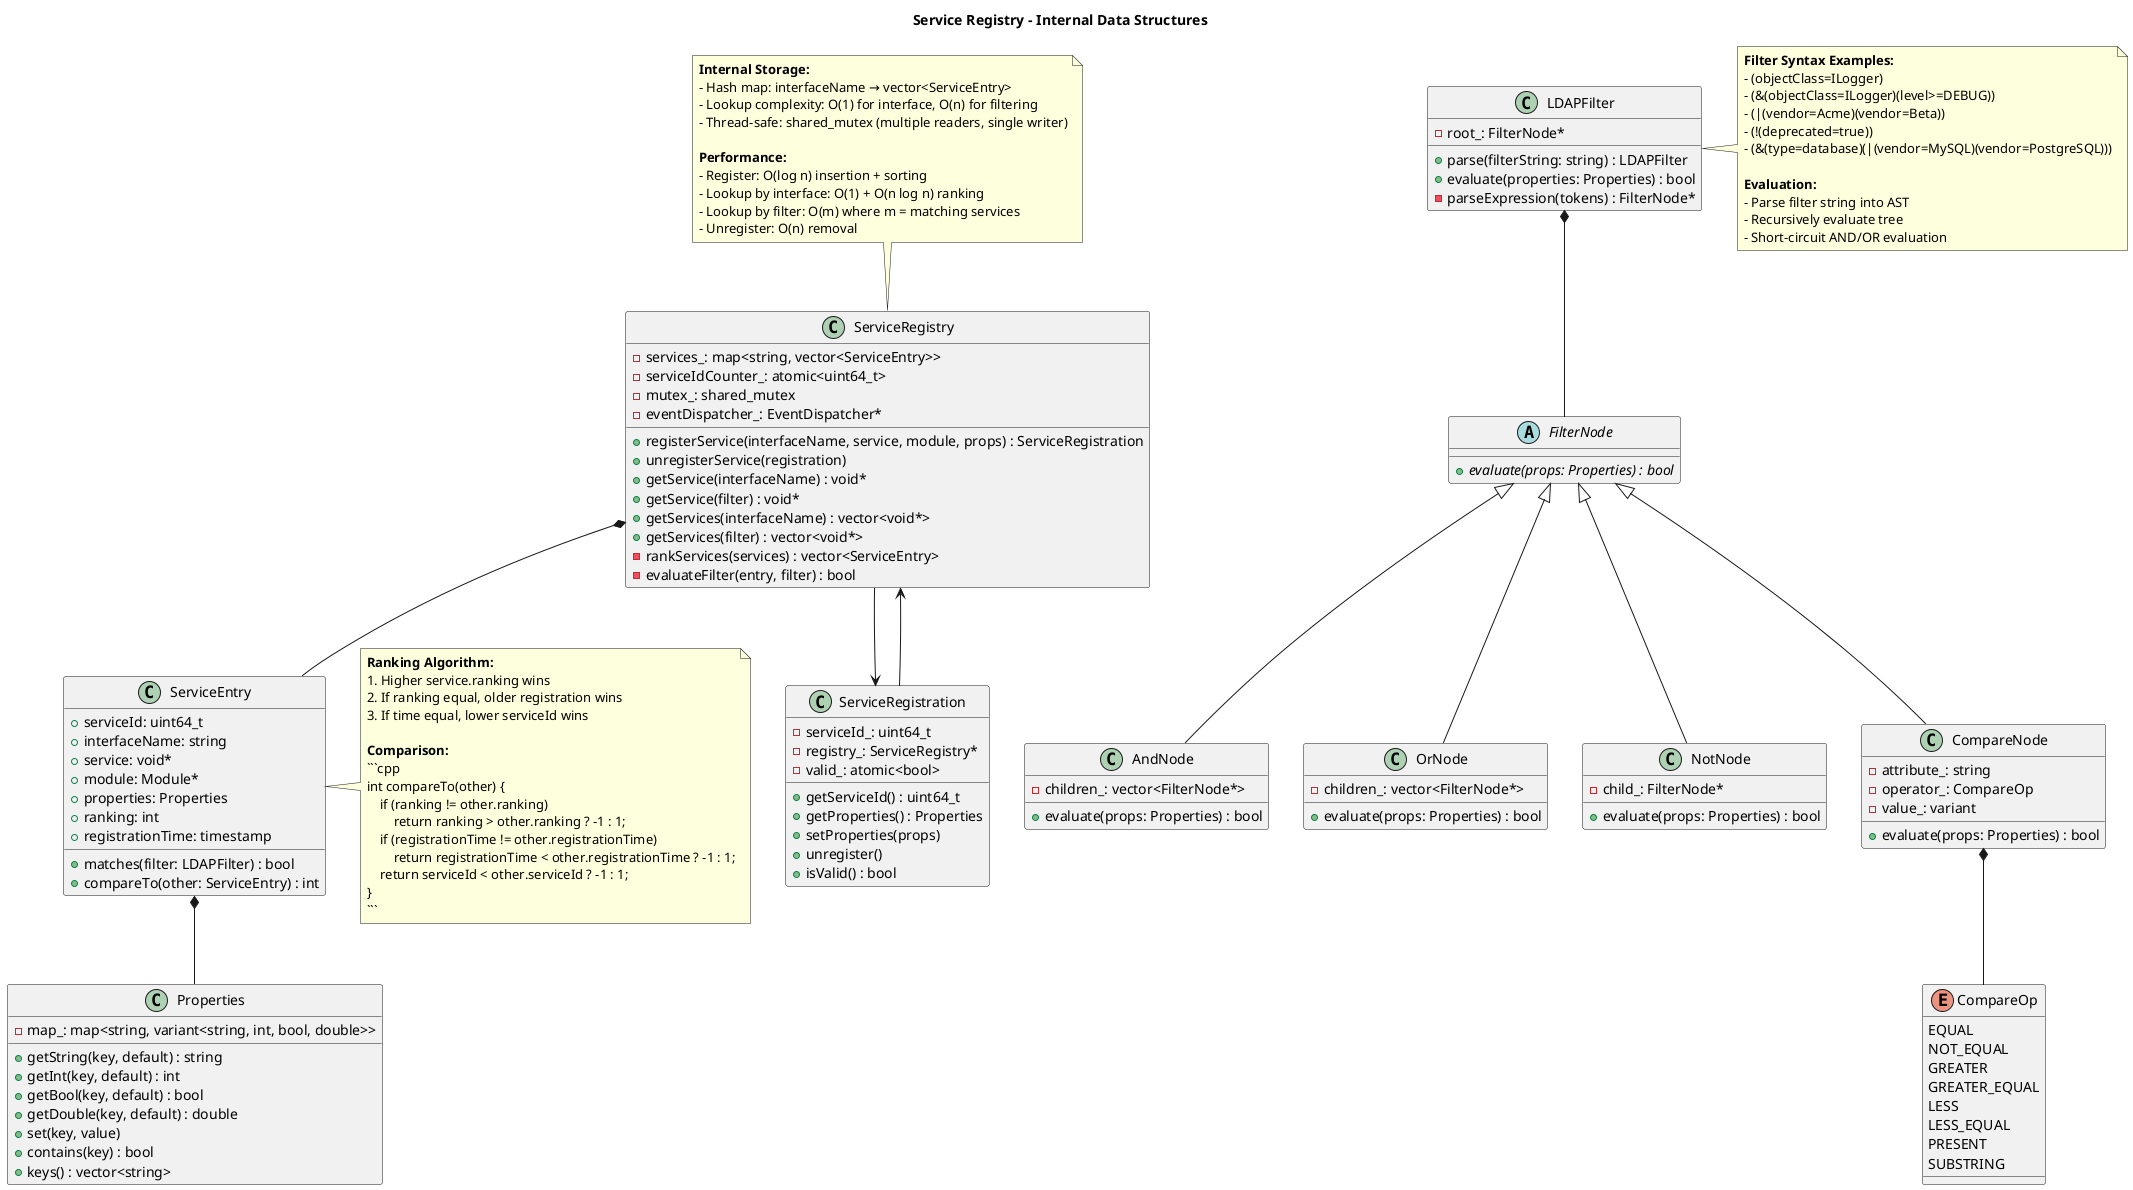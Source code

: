 @startuml CDMF_Service_Registry

title CDMF Service Registry - Detailed Design

@startuml Service_Registry_Internal_Structure
title Service Registry - Internal Data Structures

class ServiceRegistry {
    - services_: map<string, vector<ServiceEntry>>
    - serviceIdCounter_: atomic<uint64_t>
    - mutex_: shared_mutex
    - eventDispatcher_: EventDispatcher*
    __
    + registerService(interfaceName, service, module, props) : ServiceRegistration
    + unregisterService(registration)
    + getService(interfaceName) : void*
    + getService(filter) : void*
    + getServices(interfaceName) : vector<void*>
    + getServices(filter) : vector<void*>
    - rankServices(services) : vector<ServiceEntry>
    - evaluateFilter(entry, filter) : bool
}

class ServiceEntry {
    + serviceId: uint64_t
    + interfaceName: string
    + service: void*
    + module: Module*
    + properties: Properties
    + ranking: int
    + registrationTime: timestamp
    __
    + matches(filter: LDAPFilter) : bool
    + compareTo(other: ServiceEntry) : int
}

class ServiceRegistration {
    - serviceId_: uint64_t
    - registry_: ServiceRegistry*
    - valid_: atomic<bool>
    __
    + getServiceId() : uint64_t
    + getProperties() : Properties
    + setProperties(props)
    + unregister()
    + isValid() : bool
}

class Properties {
    - map_: map<string, variant<string, int, bool, double>>
    __
    + getString(key, default) : string
    + getInt(key, default) : int
    + getBool(key, default) : bool
    + getDouble(key, default) : double
    + set(key, value)
    + contains(key) : bool
    + keys() : vector<string>
}

class LDAPFilter {
    - root_: FilterNode*
    __
    + parse(filterString: string) : LDAPFilter
    + evaluate(properties: Properties) : bool
    - parseExpression(tokens) : FilterNode*
}

abstract class FilterNode {
    + {abstract} evaluate(props: Properties) : bool
}

class AndNode {
    - children_: vector<FilterNode*>
    + evaluate(props: Properties) : bool
}

class OrNode {
    - children_: vector<FilterNode*>
    + evaluate(props: Properties) : bool
}

class NotNode {
    - child_: FilterNode*
    + evaluate(props: Properties) : bool
}

class CompareNode {
    - attribute_: string
    - operator_: CompareOp
    - value_: variant
    __
    + evaluate(props: Properties) : bool
}

enum CompareOp {
    EQUAL
    NOT_EQUAL
    GREATER
    GREATER_EQUAL
    LESS
    LESS_EQUAL
    PRESENT
    SUBSTRING
}

ServiceRegistry *-- ServiceEntry
ServiceRegistry --> ServiceRegistration
ServiceEntry *-- Properties
ServiceRegistration --> ServiceRegistry
LDAPFilter *-- FilterNode
FilterNode <|-- AndNode
FilterNode <|-- OrNode
FilterNode <|-- NotNode
FilterNode <|-- CompareNode
CompareNode *-- CompareOp

note top of ServiceRegistry
  **Internal Storage:**
  - Hash map: interfaceName → vector<ServiceEntry>
  - Lookup complexity: O(1) for interface, O(n) for filtering
  - Thread-safe: shared_mutex (multiple readers, single writer)

  **Performance:**
  - Register: O(log n) insertion + sorting
  - Lookup by interface: O(1) + O(n log n) ranking
  - Lookup by filter: O(m) where m = matching services
  - Unregister: O(n) removal
end note

note right of ServiceEntry
  **Ranking Algorithm:**
  1. Higher service.ranking wins
  2. If ranking equal, older registration wins
  3. If time equal, lower serviceId wins

  **Comparison:**
  ```cpp
  int compareTo(other) {
      if (ranking != other.ranking)
          return ranking > other.ranking ? -1 : 1;
      if (registrationTime != other.registrationTime)
          return registrationTime < other.registrationTime ? -1 : 1;
      return serviceId < other.serviceId ? -1 : 1;
  }
  ```
end note

note right of LDAPFilter
  **Filter Syntax Examples:**
  - (objectClass=ILogger)
  - (&(objectClass=ILogger)(level>=DEBUG))
  - (|(vendor=Acme)(vendor=Beta))
  - (!(deprecated=true))
  - (&(type=database)(|(vendor=MySQL)(vendor=PostgreSQL)))

  **Evaluation:**
  - Parse filter string into AST
  - Recursively evaluate tree
  - Short-circuit AND/OR evaluation
end note

@enduml

@startuml Service_Registration_Sequence
title Service Registration - Detailed Sequence

participant "Module A" as MOD
participant "ModuleActivator" as ACT
participant "ModuleContext" as CTX
participant "ServiceRegistry" as REG
participant "EventDispatcher" as EVT

== Module Start - Service Registration ==

MOD -> ACT: start(context)
activate ACT

ACT -> ACT: createServiceImpl()
ACT -> ACT: service = new LoggerServiceImpl()

ACT -> CTX: registerService("com.example.ILogger", service, props)
activate CTX

note right of CTX
  Properties:
  - service.ranking = 10
  - service.vendor = "Acme"
  - log.level = "DEBUG"
end note

CTX -> REG: registerService(interfaceName, service, module, props)
activate REG

REG -> REG: lock(mutex_) // Write lock
REG -> REG: serviceId = serviceIdCounter_++

REG -> REG: entry = ServiceEntry{\n  serviceId,\n  interfaceName,\n  service,\n  module,\n  props,\n  ranking,\n  now()\n}

REG -> REG: services_[interfaceName].push_back(entry)

note right of REG
  **Before Sorting:**
  services_["com.example.ILogger"] = [
    {id: 5, ranking: 0, time: T1},
    {id: 12, ranking: 10, time: T2},  ← new entry
    {id: 3, ranking: 5, time: T0}
  ]
end note

REG -> REG: std::sort(services_[interfaceName].begin(), end(), comparator)

note right of REG
  **After Sorting (descending):**
  services_["com.example.ILogger"] = [
    {id: 12, ranking: 10, time: T2},  ← highest ranking
    {id: 3, ranking: 5, time: T0},
    {id: 5, ranking: 0, time: T1}
  ]
end note

REG -> REG: registration = ServiceRegistration(serviceId, this)
REG -> REG: unlock(mutex_)

REG -> EVT: fireEvent(SERVICE_REGISTERED, props)
activate EVT
EVT -> EVT: enqueue event
EVT --> REG:
deactivate EVT

REG --> CTX: registration
deactivate REG

CTX --> ACT: registration
deactivate CTX

ACT -> ACT: store registration for cleanup
ACT --> MOD:
deactivate ACT

note over MOD, EVT
  **Registration Complete:**
  - Service added to registry
  - Sorted by ranking
  - Event dispatched to listeners
  - Registration handle returned to module

  **Time Complexity:** O(n log n) where n = services with same interface
end note

@enduml

@startuml Service_Lookup_Ranking
title Service Lookup - Ranking Algorithm

participant "Client Module" as CLIENT
participant "ModuleContext" as CTX
participant "ServiceRegistry" as REG

CLIENT -> CTX: getService("com.example.ILogger")
activate CTX

CTX -> REG: getService("com.example.ILogger")
activate REG

REG -> REG: lock_shared(mutex_) // Read lock

REG -> REG: it = services_.find("com.example.ILogger")

alt Interface Found
    REG -> REG: serviceList = it->second

    note right of REG
      **Service List (already sorted):**
      [0] {id: 25, ranking: 100, time: T5, vendor: "Acme"}
      [1] {id: 12, ranking: 10, time: T2, vendor: "Beta"}
      [2] {id: 18, ranking: 10, time: T3, vendor: "Gamma"}
      [3] {id: 5, ranking: 0, time: T1, vendor: "Delta"}
    end note

    alt List Not Empty
        REG -> REG: bestService = serviceList[0] // O(1)

        note right of REG
          **Selected Service:**
          - Highest ranking (100)
          - Returns first entry (already sorted)
          - No additional ranking computation needed
        end note

        REG -> REG: unlock_shared(mutex_)
        REG --> CTX: bestService.service
    else Empty List
        REG -> REG: unlock_shared(mutex_)
        REG --> CTX: nullptr
    end
else Interface Not Found
    REG -> REG: unlock_shared(mutex_)
    REG --> CTX: nullptr
end

deactivate REG

CTX --> CLIENT: service
deactivate CTX

note over CLIENT, REG
  **Lookup Performance:**
  - Hash map lookup: O(1)
  - Best service selection: O(1) (pre-sorted)
  - Total: O(1) for interface-based lookup

  **Thread Safety:**
  - Multiple concurrent reads allowed
  - Reads don't block other reads
end note

@enduml

@startuml LDAP_Filter_Evaluation
title LDAP Filter Evaluation - Detailed Process

participant "Client" as CLIENT
participant "ServiceRegistry" as REG
participant "LDAPFilter" as FILTER
participant "FilterNode Tree" as TREE
participant "Properties" as PROPS

== Filter Parsing ==

CLIENT -> FILTER: parse("(&(type=logger)(level>=DEBUG)(!(deprecated=true)))")
activate FILTER

FILTER -> FILTER: tokenize(filterString)
note right: Tokens: ['(', '&', '(', 'type', '=', 'logger', ')', ...]

FILTER -> FILTER: buildAST(tokens)
activate FILTER

note right of FILTER
  **AST Structure:**
  ```
  AndNode
    ├─ CompareNode(type = logger)
    ├─ CompareNode(level >= DEBUG)
    └─ NotNode
        └─ CompareNode(deprecated = true)
  ```
end note

FILTER -> TREE: create tree structure
activate TREE
TREE --> FILTER: root node
deactivate TREE

deactivate FILTER

FILTER --> CLIENT: LDAPFilter instance
deactivate FILTER

== Filter Evaluation ==

CLIENT -> REG: getServices(filter)
activate REG

REG -> REG: lock_shared(mutex_)
REG -> REG: results = []

loop For each interface in services_
    loop For each service entry
        REG -> REG: entry = serviceList[i]

        REG -> FILTER: evaluate(entry.properties)
        activate FILTER

        FILTER -> TREE: root->evaluate(properties)
        activate TREE

        note right of TREE
          **Properties:**
          - type = "logger"
          - level = "INFO"
          - deprecated = "false"
          - vendor = "Acme"
        end note

        TREE -> TREE: AndNode::evaluate()
        activate TREE

        TREE -> TREE: child1->evaluate() // type = logger
        note right: CompareNode: "logger" == "logger" → true

        TREE -> TREE: child2->evaluate() // level >= DEBUG
        note right
          CompareNode:
          - Enum comparison: INFO >= DEBUG
          - INFO (2) >= DEBUG (1) → true
        end note

        TREE -> TREE: child3->evaluate() // NOT deprecated
        activate TREE

        TREE -> TREE: NotNode::evaluate()
        TREE -> TREE: child->evaluate() // deprecated = true
        note right: CompareNode: "false" == "true" → false
        note right: NotNode: NOT false → true

        deactivate TREE

        TREE -> TREE: result = true AND true AND true

        deactivate TREE

        TREE --> FILTER: true
        deactivate TREE

        FILTER --> REG: matches = true
        deactivate FILTER

        alt Matches Filter
            REG -> REG: results.push_back(entry)
        end
    end
end

REG -> REG: rankServices(results)
note right: Sort by ranking (descending)

REG -> REG: unlock_shared(mutex_)
REG --> CLIENT: vector<Service*>
deactivate REG

note over CLIENT, PROPS
  **Evaluation Complexity:**
  - Parse filter: O(f) where f = filter length (one-time)
  - Evaluate per service: O(d) where d = filter depth
  - Total: O(n × d) where n = total services

  **Optimization:**
  - Short-circuit AND/OR evaluation
  - Pre-compiled filter AST (reusable)
  - Indexed properties for fast lookup
end note

@enduml

@startuml ServiceTracker_Operation
title ServiceTracker - Automatic Service Discovery

participant "Module" as MOD
participant "ServiceTracker<T>" as TRACKER
participant "ServiceRegistry" as REG
participant "EventDispatcher" as EVT

== ServiceTracker Initialization ==

MOD -> TRACKER: new ServiceTracker<ILogger>(context, filter)
activate TRACKER

TRACKER -> TRACKER: filter_ = parse("(level>=DEBUG)")
TRACKER -> TRACKER: services_ = map<uint64_t, T*>()

TRACKER -> EVT: addEventListener(SERVICE_REGISTERED, this)
activate EVT
EVT --> TRACKER: listener registered
deactivate EVT

TRACKER -> EVT: addEventListener(SERVICE_UNREGISTERED, this)
activate EVT
EVT --> TRACKER: listener registered
deactivate EVT

TRACKER -> REG: getServices(filter)
activate REG
REG --> TRACKER: [service1, service2, service3]
deactivate REG

loop For each service
    TRACKER -> TRACKER: addService(service)
    TRACKER -> TRACKER: services_[serviceId] = service
end

TRACKER --> MOD: tracker instance
deactivate TRACKER

== Service Added Event ==

EVT -> TRACKER: onEvent(SERVICE_REGISTERED, event)
activate TRACKER

TRACKER -> TRACKER: serviceId = event["service.id"]
TRACKER -> TRACKER: properties = event.properties

TRACKER -> TRACKER: if filter_.evaluate(properties)

alt Matches Filter
    TRACKER -> REG: getService(serviceId)
    activate REG
    REG --> TRACKER: service
    deactivate REG

    TRACKER -> TRACKER: services_[serviceId] = service

    TRACKER -> MOD: addingService(service) // callback
    activate MOD
    MOD --> TRACKER:
    deactivate MOD
end

deactivate TRACKER

== Service Removed Event ==

EVT -> TRACKER: onEvent(SERVICE_UNREGISTERED, event)
activate TRACKER

TRACKER -> TRACKER: serviceId = event["service.id"]
TRACKER -> TRACKER: it = services_.find(serviceId)

alt Service Tracked
    TRACKER -> TRACKER: service = it->second
    TRACKER -> TRACKER: services_.erase(it)

    TRACKER -> MOD: removedService(service) // callback
    activate MOD
    MOD --> TRACKER:
    deactivate MOD
end

deactivate TRACKER

== Using Tracked Services ==

MOD -> TRACKER: getServices()
activate TRACKER

TRACKER -> TRACKER: result = []
loop For each entry in services_
    TRACKER -> TRACKER: result.push_back(entry.second)
end

TRACKER --> MOD: vector<T*>
deactivate TRACKER

note over MOD, EVT
  **ServiceTracker Benefits:**
  - Automatic service discovery
  - Filter-based matching
  - Event-driven updates
  - Type-safe access

  **Use Cases:**
  - Plugin discovery
  - Dynamic service dependencies
  - Service aggregation
end note

@enduml

@startuml Service_Unregistration_Cleanup
title Service Unregistration - Cleanup Process

participant "Module" as MOD
participant "ServiceRegistration" as SREG
participant "ServiceRegistry" as REG
participant "EventDispatcher" as EVT
participant "ServiceTrackers" as TRACKERS

== Module Stop - Service Cleanup ==

MOD -> MOD: stop(context)
activate MOD

loop For each ServiceRegistration
    MOD -> SREG: unregister()
    activate SREG

    SREG -> SREG: expected = true
    SREG -> SREG: if valid_.compare_exchange_strong(expected, false)

    alt Was Valid
        SREG -> REG: unregisterService(serviceId_)
        activate REG

        REG -> REG: lock(mutex_) // Write lock

        REG -> REG: it = services_.find(interfaceName)

        loop Search for service by ID
            REG -> REG: entry = serviceList[i]
            alt entry.serviceId == serviceId
                REG -> REG: serviceList.erase(i)
                note right: O(n) removal
            end
        end

        note right of REG
          **After Removal:**
          services_["com.example.ILogger"] = [
            {id: 25, ranking: 100},
            {id: 18, ranking: 10}
          ]
          (Service id:12 removed)
        end note

        alt List Empty After Removal
            REG -> REG: services_.erase(interfaceName)
            note right: Remove interface entry entirely
        end

        REG -> REG: unlock(mutex_)

        REG -> EVT: fireEvent(SERVICE_UNREGISTERED, props)
        activate EVT

        EVT -> TRACKERS: notify all listeners
        activate TRACKERS

        note right of TRACKERS
          All ServiceTrackers monitoring
          this interface receive notification
          and update their internal caches
        end note

        TRACKERS --> EVT:
        deactivate TRACKERS

        EVT --> REG:
        deactivate EVT

        REG --> SREG:
        deactivate REG
    else Already Invalid
        SREG -> SREG: // No-op, already unregistered
    end

    SREG --> MOD:
    deactivate SREG
end

MOD -> MOD: cleanup complete
deactivate MOD

note over MOD, TRACKERS
  **Cleanup Guarantees:**
  - Thread-safe unregistration (CAS)
  - Idempotent (safe to call multiple times)
  - Event notification to all trackers
  - Automatic interface removal if empty

  **Performance:**
  - Unregister: O(n) per interface
  - Event dispatch: O(m) where m = listeners
end note

@enduml

@enduml
